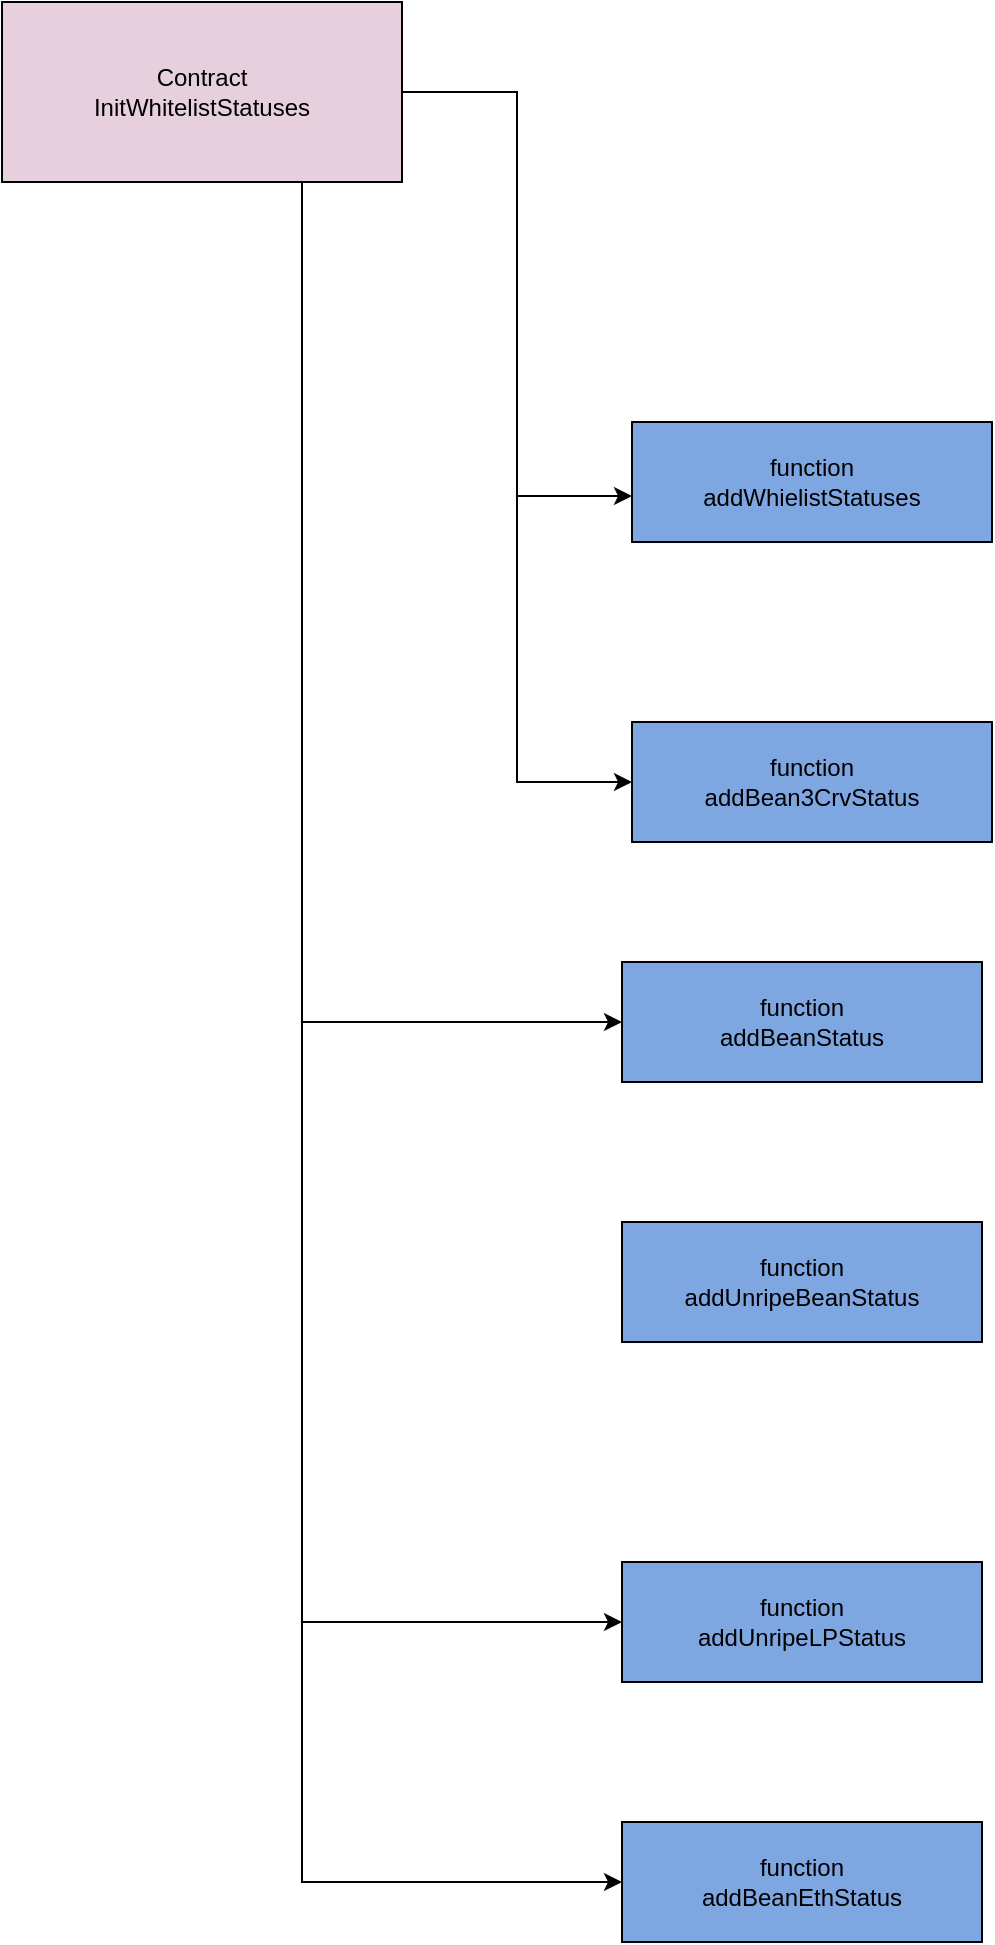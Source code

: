 <mxfile version="23.1.7" type="github">
  <diagram name="Page-1" id="G-6zXEK1sRrUFYiMj41M">
    <mxGraphModel dx="1216" dy="836" grid="1" gridSize="10" guides="1" tooltips="1" connect="1" arrows="1" fold="1" page="1" pageScale="1" pageWidth="850" pageHeight="1100" math="0" shadow="0">
      <root>
        <mxCell id="0" />
        <mxCell id="1" parent="0" />
        <mxCell id="TOrfxqDZ1ky7K3yFx9_m-4" value="" style="edgeStyle=orthogonalEdgeStyle;rounded=0;orthogonalLoop=1;jettySize=auto;html=1;entryX=0;entryY=0.617;entryDx=0;entryDy=0;entryPerimeter=0;" edge="1" parent="1" source="TOrfxqDZ1ky7K3yFx9_m-1" target="TOrfxqDZ1ky7K3yFx9_m-3">
          <mxGeometry relative="1" as="geometry" />
        </mxCell>
        <mxCell id="TOrfxqDZ1ky7K3yFx9_m-10" style="edgeStyle=orthogonalEdgeStyle;rounded=0;orthogonalLoop=1;jettySize=auto;html=1;entryX=0;entryY=0.5;entryDx=0;entryDy=0;" edge="1" parent="1" source="TOrfxqDZ1ky7K3yFx9_m-1" target="TOrfxqDZ1ky7K3yFx9_m-9">
          <mxGeometry relative="1" as="geometry" />
        </mxCell>
        <mxCell id="TOrfxqDZ1ky7K3yFx9_m-13" style="edgeStyle=orthogonalEdgeStyle;rounded=0;orthogonalLoop=1;jettySize=auto;html=1;entryX=0;entryY=0.5;entryDx=0;entryDy=0;" edge="1" parent="1" source="TOrfxqDZ1ky7K3yFx9_m-1" target="TOrfxqDZ1ky7K3yFx9_m-11">
          <mxGeometry relative="1" as="geometry">
            <Array as="points">
              <mxPoint x="260" y="610" />
            </Array>
          </mxGeometry>
        </mxCell>
        <mxCell id="TOrfxqDZ1ky7K3yFx9_m-17" style="edgeStyle=orthogonalEdgeStyle;rounded=0;orthogonalLoop=1;jettySize=auto;html=1;entryX=0;entryY=0.5;entryDx=0;entryDy=0;" edge="1" parent="1" source="TOrfxqDZ1ky7K3yFx9_m-1" target="TOrfxqDZ1ky7K3yFx9_m-16">
          <mxGeometry relative="1" as="geometry">
            <Array as="points">
              <mxPoint x="260" y="910" />
            </Array>
          </mxGeometry>
        </mxCell>
        <mxCell id="TOrfxqDZ1ky7K3yFx9_m-19" style="edgeStyle=orthogonalEdgeStyle;rounded=0;orthogonalLoop=1;jettySize=auto;html=1;entryX=0;entryY=0.5;entryDx=0;entryDy=0;" edge="1" parent="1" source="TOrfxqDZ1ky7K3yFx9_m-1" target="TOrfxqDZ1ky7K3yFx9_m-18">
          <mxGeometry relative="1" as="geometry">
            <Array as="points">
              <mxPoint x="260" y="1040" />
            </Array>
          </mxGeometry>
        </mxCell>
        <mxCell id="TOrfxqDZ1ky7K3yFx9_m-1" value="Contract&lt;br&gt;InitWhitelistStatuses" style="rounded=0;whiteSpace=wrap;html=1;fillColor=#E6D0DE;" vertex="1" parent="1">
          <mxGeometry x="110" y="100" width="200" height="90" as="geometry" />
        </mxCell>
        <mxCell id="TOrfxqDZ1ky7K3yFx9_m-3" value="function&lt;br&gt;addWhielistStatuses" style="whiteSpace=wrap;html=1;rounded=0;fillColor=#7EA6E0;" vertex="1" parent="1">
          <mxGeometry x="425" y="310" width="180" height="60" as="geometry" />
        </mxCell>
        <mxCell id="TOrfxqDZ1ky7K3yFx9_m-9" value="function&lt;br&gt;addBean3CrvStatus" style="whiteSpace=wrap;html=1;rounded=0;fillColor=#7EA6E0;" vertex="1" parent="1">
          <mxGeometry x="425" y="460" width="180" height="60" as="geometry" />
        </mxCell>
        <mxCell id="TOrfxqDZ1ky7K3yFx9_m-11" value="function&lt;br&gt;addBeanStatus" style="whiteSpace=wrap;html=1;rounded=0;fillColor=#7EA6E0;" vertex="1" parent="1">
          <mxGeometry x="420" y="580" width="180" height="60" as="geometry" />
        </mxCell>
        <mxCell id="TOrfxqDZ1ky7K3yFx9_m-14" value="function&lt;br&gt;addUnripeBeanStatus" style="whiteSpace=wrap;html=1;rounded=0;fillColor=#7EA6E0;" vertex="1" parent="1">
          <mxGeometry x="420" y="710" width="180" height="60" as="geometry" />
        </mxCell>
        <mxCell id="TOrfxqDZ1ky7K3yFx9_m-16" value="function&lt;br&gt;addUnripeLPStatus" style="whiteSpace=wrap;html=1;rounded=0;fillColor=#7EA6E0;" vertex="1" parent="1">
          <mxGeometry x="420" y="880" width="180" height="60" as="geometry" />
        </mxCell>
        <mxCell id="TOrfxqDZ1ky7K3yFx9_m-18" value="function&lt;br&gt;addBeanEthStatus" style="whiteSpace=wrap;html=1;rounded=0;fillColor=#7EA6E0;" vertex="1" parent="1">
          <mxGeometry x="420" y="1010" width="180" height="60" as="geometry" />
        </mxCell>
      </root>
    </mxGraphModel>
  </diagram>
</mxfile>
